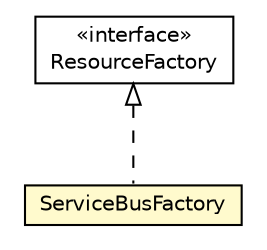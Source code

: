 #!/usr/local/bin/dot
#
# Class diagram 
# Generated by UMLGraph version R5_6-24-gf6e263 (http://www.umlgraph.org/)
#

digraph G {
	edge [fontname="Helvetica",fontsize=10,labelfontname="Helvetica",labelfontsize=10];
	node [fontname="Helvetica",fontsize=10,shape=plaintext];
	nodesep=0.25;
	ranksep=0.5;
	// org.universAAL.middleware.rdf.ResourceFactory
	c7147419 [label=<<table title="org.universAAL.middleware.rdf.ResourceFactory" border="0" cellborder="1" cellspacing="0" cellpadding="2" port="p" href="../../rdf/ResourceFactory.html">
		<tr><td><table border="0" cellspacing="0" cellpadding="1">
<tr><td align="center" balign="center"> &#171;interface&#187; </td></tr>
<tr><td align="center" balign="center"> ResourceFactory </td></tr>
		</table></td></tr>
		</table>>, URL="../../rdf/ResourceFactory.html", fontname="Helvetica", fontcolor="black", fontsize=10.0];
	// org.universAAL.middleware.service.impl.ServiceBusFactory
	c7147776 [label=<<table title="org.universAAL.middleware.service.impl.ServiceBusFactory" border="0" cellborder="1" cellspacing="0" cellpadding="2" port="p" bgcolor="lemonChiffon" href="./ServiceBusFactory.html">
		<tr><td><table border="0" cellspacing="0" cellpadding="1">
<tr><td align="center" balign="center"> ServiceBusFactory </td></tr>
		</table></td></tr>
		</table>>, URL="./ServiceBusFactory.html", fontname="Helvetica", fontcolor="black", fontsize=10.0];
	//org.universAAL.middleware.service.impl.ServiceBusFactory implements org.universAAL.middleware.rdf.ResourceFactory
	c7147419:p -> c7147776:p [dir=back,arrowtail=empty,style=dashed];
}


